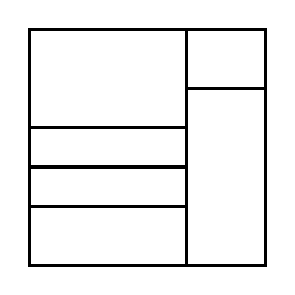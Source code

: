 \begin{tikzpicture}[very thick, scale=.5]
    \draw (0,7/2) rectangle (4,6);
    \draw (0,5/2) rectangle (4,7/2);
    \draw (0,3/2) rectangle (4,5/2);
    \draw (0,0) rectangle (4,3/2);
    \draw (4,9/2) rectangle (6,6);
    \draw (4,0) rectangle (6,9/2);
\end{tikzpicture}

